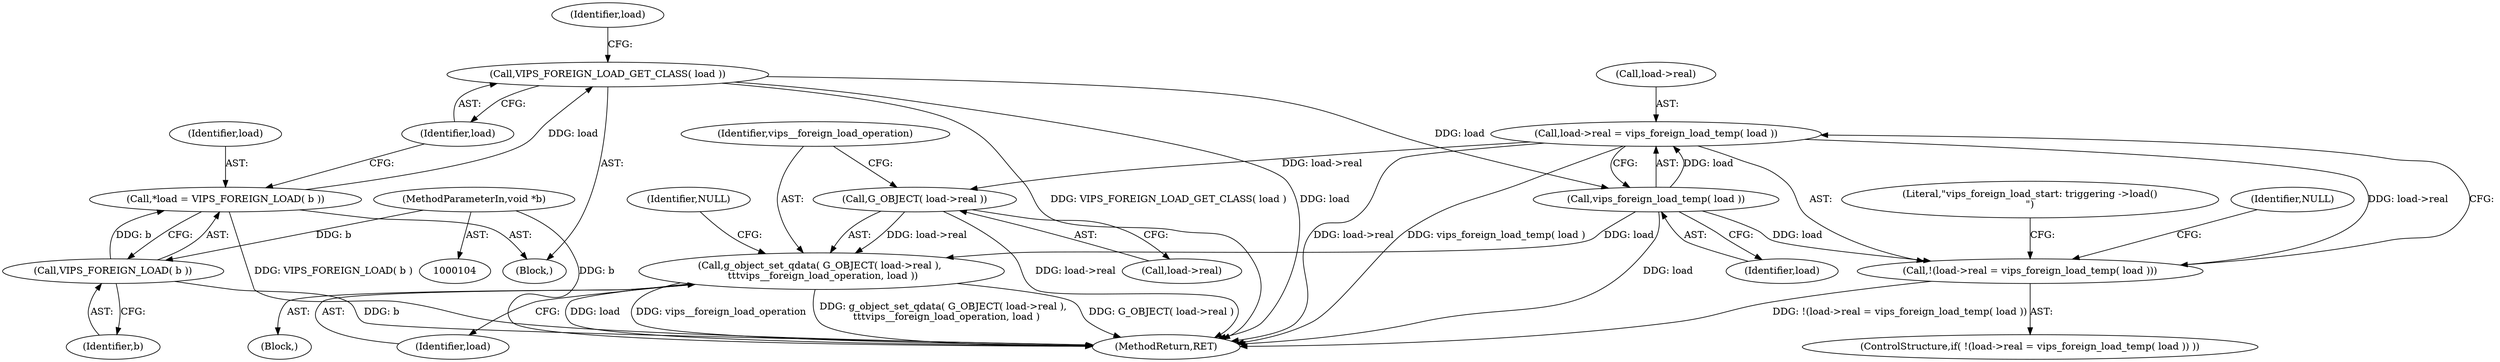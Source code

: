 digraph "0_libvips_20d840e6da15c1574b3ed998bc92f91d1e36c2a5@pointer" {
"1000124" [label="(Call,load->real = vips_foreign_load_temp( load ))"];
"1000128" [label="(Call,vips_foreign_load_temp( load ))"];
"1000114" [label="(Call,VIPS_FOREIGN_LOAD_GET_CLASS( load ))"];
"1000110" [label="(Call,*load = VIPS_FOREIGN_LOAD( b ))"];
"1000112" [label="(Call,VIPS_FOREIGN_LOAD( b ))"];
"1000107" [label="(MethodParameterIn,void *b)"];
"1000123" [label="(Call,!(load->real = vips_foreign_load_temp( load )))"];
"1000144" [label="(Call,G_OBJECT( load->real ))"];
"1000143" [label="(Call,g_object_set_qdata( G_OBJECT( load->real ), \n \t\t\tvips__foreign_load_operation, load ))"];
"1000121" [label="(Block,)"];
"1000128" [label="(Call,vips_foreign_load_temp( load ))"];
"1000122" [label="(ControlStructure,if( !(load->real = vips_foreign_load_temp( load )) ))"];
"1000151" [label="(Identifier,NULL)"];
"1000143" [label="(Call,g_object_set_qdata( G_OBJECT( load->real ), \n \t\t\tvips__foreign_load_operation, load ))"];
"1000111" [label="(Identifier,load)"];
"1000110" [label="(Call,*load = VIPS_FOREIGN_LOAD( b ))"];
"1000113" [label="(Identifier,b)"];
"1000119" [label="(Identifier,load)"];
"1000148" [label="(Identifier,vips__foreign_load_operation)"];
"1000108" [label="(Block,)"];
"1000124" [label="(Call,load->real = vips_foreign_load_temp( load ))"];
"1000129" [label="(Identifier,load)"];
"1000133" [label="(Literal,\"vips_foreign_load_start: triggering ->load()\n\")"];
"1000131" [label="(Identifier,NULL)"];
"1000107" [label="(MethodParameterIn,void *b)"];
"1000125" [label="(Call,load->real)"];
"1000112" [label="(Call,VIPS_FOREIGN_LOAD( b ))"];
"1000149" [label="(Identifier,load)"];
"1000115" [label="(Identifier,load)"];
"1000179" [label="(MethodReturn,RET)"];
"1000114" [label="(Call,VIPS_FOREIGN_LOAD_GET_CLASS( load ))"];
"1000145" [label="(Call,load->real)"];
"1000123" [label="(Call,!(load->real = vips_foreign_load_temp( load )))"];
"1000144" [label="(Call,G_OBJECT( load->real ))"];
"1000124" -> "1000123"  [label="AST: "];
"1000124" -> "1000128"  [label="CFG: "];
"1000125" -> "1000124"  [label="AST: "];
"1000128" -> "1000124"  [label="AST: "];
"1000123" -> "1000124"  [label="CFG: "];
"1000124" -> "1000179"  [label="DDG: load->real"];
"1000124" -> "1000179"  [label="DDG: vips_foreign_load_temp( load )"];
"1000124" -> "1000123"  [label="DDG: load->real"];
"1000128" -> "1000124"  [label="DDG: load"];
"1000124" -> "1000144"  [label="DDG: load->real"];
"1000128" -> "1000129"  [label="CFG: "];
"1000129" -> "1000128"  [label="AST: "];
"1000128" -> "1000179"  [label="DDG: load"];
"1000128" -> "1000123"  [label="DDG: load"];
"1000114" -> "1000128"  [label="DDG: load"];
"1000128" -> "1000143"  [label="DDG: load"];
"1000114" -> "1000108"  [label="AST: "];
"1000114" -> "1000115"  [label="CFG: "];
"1000115" -> "1000114"  [label="AST: "];
"1000119" -> "1000114"  [label="CFG: "];
"1000114" -> "1000179"  [label="DDG: VIPS_FOREIGN_LOAD_GET_CLASS( load )"];
"1000114" -> "1000179"  [label="DDG: load"];
"1000110" -> "1000114"  [label="DDG: load"];
"1000110" -> "1000108"  [label="AST: "];
"1000110" -> "1000112"  [label="CFG: "];
"1000111" -> "1000110"  [label="AST: "];
"1000112" -> "1000110"  [label="AST: "];
"1000115" -> "1000110"  [label="CFG: "];
"1000110" -> "1000179"  [label="DDG: VIPS_FOREIGN_LOAD( b )"];
"1000112" -> "1000110"  [label="DDG: b"];
"1000112" -> "1000113"  [label="CFG: "];
"1000113" -> "1000112"  [label="AST: "];
"1000112" -> "1000179"  [label="DDG: b"];
"1000107" -> "1000112"  [label="DDG: b"];
"1000107" -> "1000104"  [label="AST: "];
"1000107" -> "1000179"  [label="DDG: b"];
"1000123" -> "1000122"  [label="AST: "];
"1000131" -> "1000123"  [label="CFG: "];
"1000133" -> "1000123"  [label="CFG: "];
"1000123" -> "1000179"  [label="DDG: !(load->real = vips_foreign_load_temp( load ))"];
"1000144" -> "1000143"  [label="AST: "];
"1000144" -> "1000145"  [label="CFG: "];
"1000145" -> "1000144"  [label="AST: "];
"1000148" -> "1000144"  [label="CFG: "];
"1000144" -> "1000179"  [label="DDG: load->real"];
"1000144" -> "1000143"  [label="DDG: load->real"];
"1000143" -> "1000121"  [label="AST: "];
"1000143" -> "1000149"  [label="CFG: "];
"1000148" -> "1000143"  [label="AST: "];
"1000149" -> "1000143"  [label="AST: "];
"1000151" -> "1000143"  [label="CFG: "];
"1000143" -> "1000179"  [label="DDG: G_OBJECT( load->real )"];
"1000143" -> "1000179"  [label="DDG: load"];
"1000143" -> "1000179"  [label="DDG: vips__foreign_load_operation"];
"1000143" -> "1000179"  [label="DDG: g_object_set_qdata( G_OBJECT( load->real ), \n \t\t\tvips__foreign_load_operation, load )"];
}

